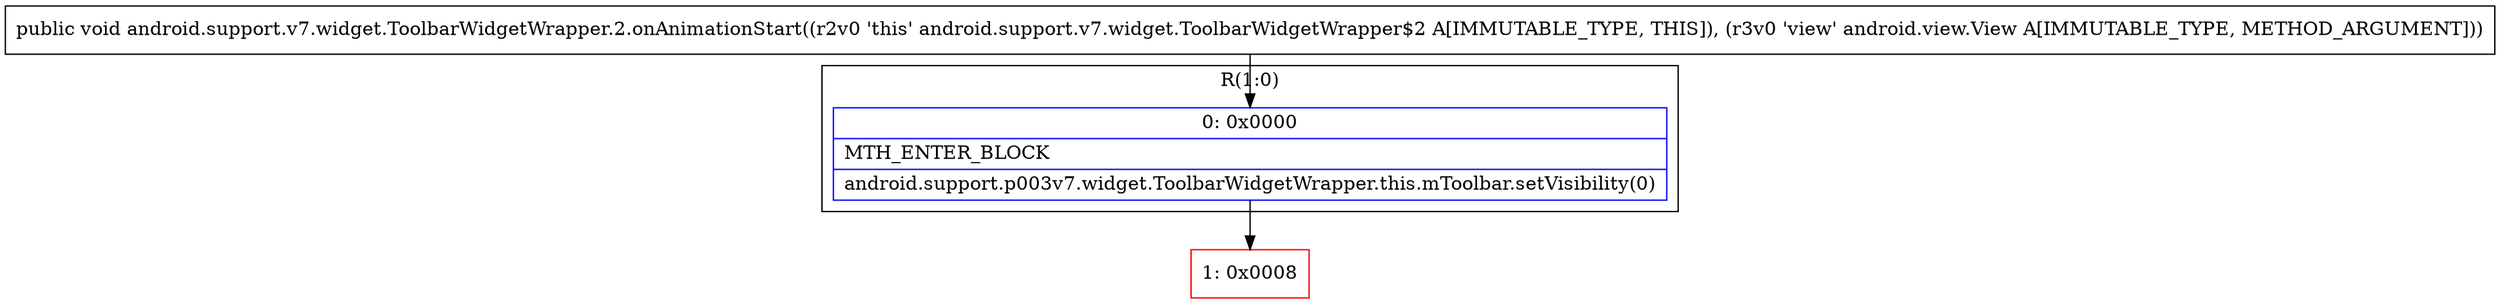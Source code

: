 digraph "CFG forandroid.support.v7.widget.ToolbarWidgetWrapper.2.onAnimationStart(Landroid\/view\/View;)V" {
subgraph cluster_Region_790424229 {
label = "R(1:0)";
node [shape=record,color=blue];
Node_0 [shape=record,label="{0\:\ 0x0000|MTH_ENTER_BLOCK\l|android.support.p003v7.widget.ToolbarWidgetWrapper.this.mToolbar.setVisibility(0)\l}"];
}
Node_1 [shape=record,color=red,label="{1\:\ 0x0008}"];
MethodNode[shape=record,label="{public void android.support.v7.widget.ToolbarWidgetWrapper.2.onAnimationStart((r2v0 'this' android.support.v7.widget.ToolbarWidgetWrapper$2 A[IMMUTABLE_TYPE, THIS]), (r3v0 'view' android.view.View A[IMMUTABLE_TYPE, METHOD_ARGUMENT])) }"];
MethodNode -> Node_0;
Node_0 -> Node_1;
}

